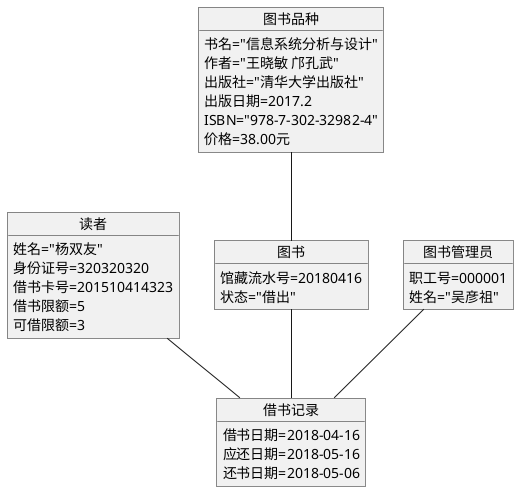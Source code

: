 @startuml
    object 读者 {
        姓名="杨双友"
        身份证号=320320320
        借书卡号=201510414323
        借书限额=5
        可借限额=3
    }
    object 借书记录{
        借书日期=2018-04-16
        应还日期=2018-05-16
        还书日期=2018-05-06
    }
    object 图书{
        馆藏流水号=20180416
        状态="借出"
    }
    object 图书品种{
        书名="信息系统分析与设计"
        作者="王晓敏 邝孔武"
        出版社="清华大学出版社"
        出版日期=2017.2
        ISBN="978-7-302-32982-4"
        价格=38.00元
    }
    object 图书管理员{
        职工号=000001
        姓名="吴彦祖"
    }
    读者 -- 借书记录
    图书品种 -- 图书
    图书 -- 借书记录
    图书管理员 -- 借书记录
    @enduml